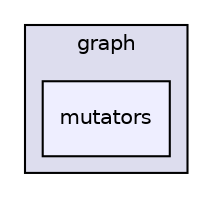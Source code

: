 digraph "arm_compute/graph/mutators" {
  compound=true
  node [ fontsize="10", fontname="Helvetica"];
  edge [ labelfontsize="10", labelfontname="Helvetica"];
  subgraph clusterdir_99ae3712d1eecd2a93fc4d38b59a99ba {
    graph [ bgcolor="#ddddee", pencolor="black", label="graph" fontname="Helvetica", fontsize="10", URL="dir_99ae3712d1eecd2a93fc4d38b59a99ba.xhtml"]
  dir_bd82036549cb2b9c5b3542d0a5df616a [shape=box, label="mutators", style="filled", fillcolor="#eeeeff", pencolor="black", URL="dir_bd82036549cb2b9c5b3542d0a5df616a.xhtml"];
  }
}
